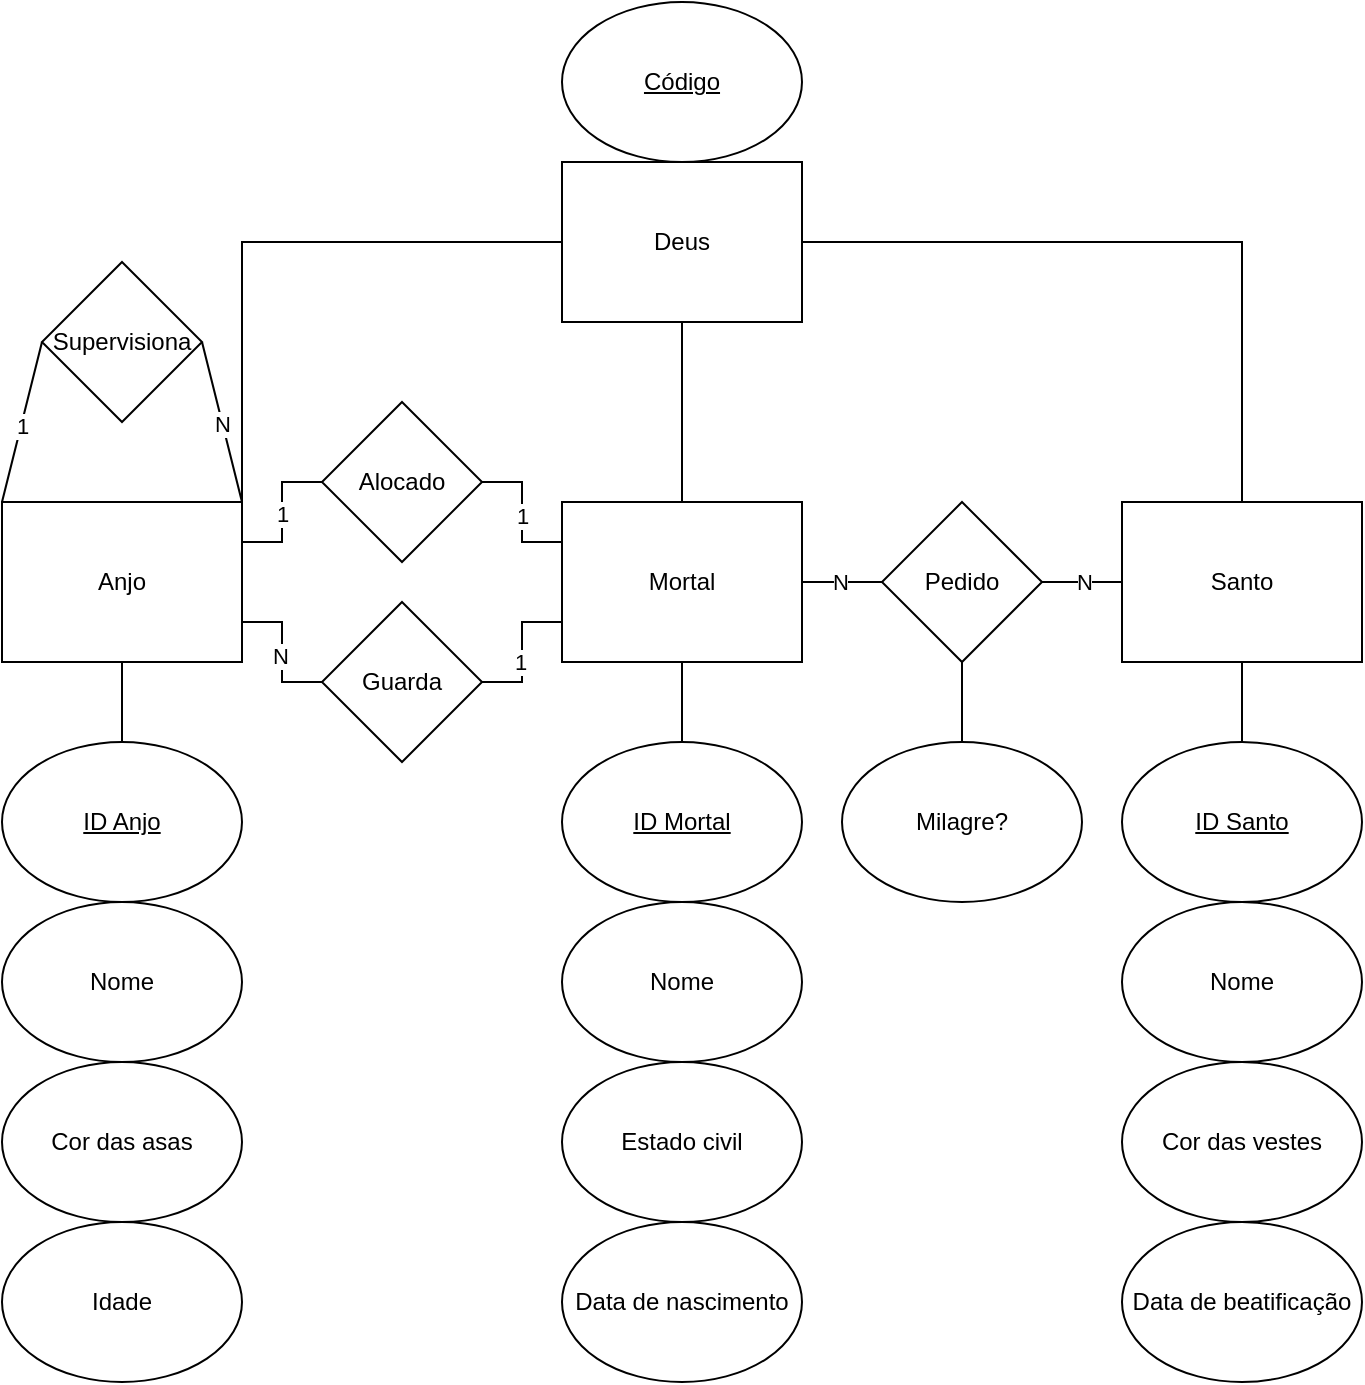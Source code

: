 <mxfile version="23.1.5" type="google">
  <diagram name="Página-1" id="xDE5nTpLmQxpRUiFiQ65">
    <mxGraphModel grid="1" page="1" gridSize="10" guides="1" tooltips="1" connect="1" arrows="1" fold="1" pageScale="1" pageWidth="827" pageHeight="1169" math="0" shadow="0">
      <root>
        <mxCell id="0" />
        <mxCell id="1" parent="0" />
        <mxCell id="wbrfr77zBKCYphScyeNv-21" style="edgeStyle=orthogonalEdgeStyle;rounded=0;orthogonalLoop=1;jettySize=auto;html=1;endArrow=none;endFill=0;exitX=1;exitY=0.75;exitDx=0;exitDy=0;" edge="1" parent="1" source="wbrfr77zBKCYphScyeNv-1" target="wbrfr77zBKCYphScyeNv-20">
          <mxGeometry relative="1" as="geometry" />
        </mxCell>
        <mxCell id="wbrfr77zBKCYphScyeNv-22" value="N" style="edgeLabel;html=1;align=center;verticalAlign=middle;resizable=0;points=[];" connectable="0" vertex="1" parent="wbrfr77zBKCYphScyeNv-21">
          <mxGeometry x="0.06" relative="1" as="geometry">
            <mxPoint x="-1" as="offset" />
          </mxGeometry>
        </mxCell>
        <mxCell id="wbrfr77zBKCYphScyeNv-44" style="edgeStyle=orthogonalEdgeStyle;rounded=0;orthogonalLoop=1;jettySize=auto;html=1;entryX=0.5;entryY=0;entryDx=0;entryDy=0;endArrow=none;endFill=0;" edge="1" parent="1" source="wbrfr77zBKCYphScyeNv-1" target="wbrfr77zBKCYphScyeNv-4">
          <mxGeometry relative="1" as="geometry" />
        </mxCell>
        <mxCell id="wbrfr77zBKCYphScyeNv-49" style="edgeStyle=orthogonalEdgeStyle;rounded=0;orthogonalLoop=1;jettySize=auto;html=1;entryX=0;entryY=0.5;entryDx=0;entryDy=0;exitX=1;exitY=0.25;exitDx=0;exitDy=0;endArrow=none;endFill=0;" edge="1" parent="1" source="wbrfr77zBKCYphScyeNv-1" target="wbrfr77zBKCYphScyeNv-48">
          <mxGeometry relative="1" as="geometry" />
        </mxCell>
        <mxCell id="wbrfr77zBKCYphScyeNv-51" value="1" style="edgeLabel;html=1;align=center;verticalAlign=middle;resizable=0;points=[];" connectable="0" vertex="1" parent="wbrfr77zBKCYphScyeNv-49">
          <mxGeometry x="-0.009" relative="1" as="geometry">
            <mxPoint as="offset" />
          </mxGeometry>
        </mxCell>
        <mxCell id="wbrfr77zBKCYphScyeNv-1" value="Anjo" style="rounded=0;whiteSpace=wrap;html=1;" vertex="1" parent="1">
          <mxGeometry x="80" y="320" width="120" height="80" as="geometry" />
        </mxCell>
        <mxCell id="wbrfr77zBKCYphScyeNv-25" style="edgeStyle=orthogonalEdgeStyle;rounded=0;orthogonalLoop=1;jettySize=auto;html=1;endArrow=none;endFill=0;" edge="1" parent="1" source="wbrfr77zBKCYphScyeNv-26" target="wbrfr77zBKCYphScyeNv-6">
          <mxGeometry relative="1" as="geometry" />
        </mxCell>
        <mxCell id="wbrfr77zBKCYphScyeNv-30" value="N" style="edgeLabel;html=1;align=center;verticalAlign=middle;resizable=0;points=[];" connectable="0" vertex="1" parent="wbrfr77zBKCYphScyeNv-25">
          <mxGeometry x="0.02" y="-2" relative="1" as="geometry">
            <mxPoint y="-2" as="offset" />
          </mxGeometry>
        </mxCell>
        <mxCell id="wbrfr77zBKCYphScyeNv-43" style="edgeStyle=orthogonalEdgeStyle;rounded=0;orthogonalLoop=1;jettySize=auto;html=1;entryX=0.5;entryY=0;entryDx=0;entryDy=0;endArrow=none;endFill=0;" edge="1" parent="1" source="wbrfr77zBKCYphScyeNv-2" target="wbrfr77zBKCYphScyeNv-10">
          <mxGeometry relative="1" as="geometry" />
        </mxCell>
        <mxCell id="wbrfr77zBKCYphScyeNv-2" value="Mortal" style="rounded=0;whiteSpace=wrap;html=1;" vertex="1" parent="1">
          <mxGeometry x="360" y="320" width="120" height="80" as="geometry" />
        </mxCell>
        <mxCell id="wbrfr77zBKCYphScyeNv-3" value="Cor das asas" style="ellipse;whiteSpace=wrap;html=1;" vertex="1" parent="1">
          <mxGeometry x="80" y="600" width="120" height="80" as="geometry" />
        </mxCell>
        <mxCell id="wbrfr77zBKCYphScyeNv-4" value="&lt;u&gt;ID Anjo&lt;br&gt;&lt;/u&gt;" style="ellipse;whiteSpace=wrap;html=1;" vertex="1" parent="1">
          <mxGeometry x="80" y="440" width="120" height="80" as="geometry" />
        </mxCell>
        <mxCell id="wbrfr77zBKCYphScyeNv-5" value="Idade" style="ellipse;whiteSpace=wrap;html=1;" vertex="1" parent="1">
          <mxGeometry x="80" y="680" width="120" height="80" as="geometry" />
        </mxCell>
        <mxCell id="wbrfr77zBKCYphScyeNv-41" style="edgeStyle=orthogonalEdgeStyle;rounded=0;orthogonalLoop=1;jettySize=auto;html=1;entryX=0.5;entryY=0;entryDx=0;entryDy=0;endArrow=none;endFill=0;" edge="1" parent="1" source="wbrfr77zBKCYphScyeNv-6" target="wbrfr77zBKCYphScyeNv-9">
          <mxGeometry relative="1" as="geometry" />
        </mxCell>
        <mxCell id="wbrfr77zBKCYphScyeNv-6" value="Santo" style="rounded=0;whiteSpace=wrap;html=1;" vertex="1" parent="1">
          <mxGeometry x="640" y="320" width="120" height="80" as="geometry" />
        </mxCell>
        <mxCell id="wbrfr77zBKCYphScyeNv-7" value="Cor das vestes" style="ellipse;whiteSpace=wrap;html=1;" vertex="1" parent="1">
          <mxGeometry x="640" y="600" width="120" height="80" as="geometry" />
        </mxCell>
        <mxCell id="wbrfr77zBKCYphScyeNv-8" value="Data de beatificação" style="ellipse;whiteSpace=wrap;html=1;" vertex="1" parent="1">
          <mxGeometry x="640" y="680" width="120" height="80" as="geometry" />
        </mxCell>
        <mxCell id="wbrfr77zBKCYphScyeNv-9" value="Nome" style="ellipse;whiteSpace=wrap;html=1;" vertex="1" parent="1">
          <mxGeometry x="640" y="520" width="120" height="80" as="geometry" />
        </mxCell>
        <mxCell id="wbrfr77zBKCYphScyeNv-10" value="Nome" style="ellipse;whiteSpace=wrap;html=1;" vertex="1" parent="1">
          <mxGeometry x="360" y="520" width="120" height="80" as="geometry" />
        </mxCell>
        <mxCell id="wbrfr77zBKCYphScyeNv-11" value="Milagre?" style="ellipse;whiteSpace=wrap;html=1;" vertex="1" parent="1">
          <mxGeometry x="500" y="440" width="120" height="80" as="geometry" />
        </mxCell>
        <mxCell id="wbrfr77zBKCYphScyeNv-12" value="Estado civil" style="ellipse;whiteSpace=wrap;html=1;" vertex="1" parent="1">
          <mxGeometry x="360" y="600" width="120" height="80" as="geometry" />
        </mxCell>
        <mxCell id="wbrfr77zBKCYphScyeNv-56" style="edgeStyle=orthogonalEdgeStyle;rounded=0;orthogonalLoop=1;jettySize=auto;html=1;entryX=1;entryY=0;entryDx=0;entryDy=0;endArrow=none;endFill=0;" edge="1" parent="1" source="wbrfr77zBKCYphScyeNv-14" target="wbrfr77zBKCYphScyeNv-1">
          <mxGeometry relative="1" as="geometry" />
        </mxCell>
        <mxCell id="wbrfr77zBKCYphScyeNv-57" style="edgeStyle=orthogonalEdgeStyle;rounded=0;orthogonalLoop=1;jettySize=auto;html=1;exitX=0.5;exitY=1;exitDx=0;exitDy=0;entryX=0.5;entryY=0;entryDx=0;entryDy=0;endArrow=none;endFill=0;" edge="1" parent="1" source="wbrfr77zBKCYphScyeNv-14" target="wbrfr77zBKCYphScyeNv-2">
          <mxGeometry relative="1" as="geometry" />
        </mxCell>
        <mxCell id="wbrfr77zBKCYphScyeNv-58" style="edgeStyle=orthogonalEdgeStyle;rounded=0;orthogonalLoop=1;jettySize=auto;html=1;entryX=0.5;entryY=0;entryDx=0;entryDy=0;endArrow=none;endFill=0;" edge="1" parent="1" source="wbrfr77zBKCYphScyeNv-14" target="wbrfr77zBKCYphScyeNv-6">
          <mxGeometry relative="1" as="geometry" />
        </mxCell>
        <mxCell id="wbrfr77zBKCYphScyeNv-14" value="Deus" style="rounded=0;whiteSpace=wrap;html=1;" vertex="1" parent="1">
          <mxGeometry x="360" y="150" width="120" height="80" as="geometry" />
        </mxCell>
        <mxCell id="wbrfr77zBKCYphScyeNv-16" style="rounded=0;orthogonalLoop=1;jettySize=auto;html=1;entryX=1;entryY=0;entryDx=0;entryDy=0;endArrow=none;endFill=0;exitX=1;exitY=0.5;exitDx=0;exitDy=0;" edge="1" parent="1" source="wbrfr77zBKCYphScyeNv-15" target="wbrfr77zBKCYphScyeNv-1">
          <mxGeometry relative="1" as="geometry" />
        </mxCell>
        <mxCell id="wbrfr77zBKCYphScyeNv-38" value="N" style="edgeLabel;html=1;align=center;verticalAlign=middle;resizable=0;points=[];" connectable="0" vertex="1" parent="wbrfr77zBKCYphScyeNv-16">
          <mxGeometry x="0.011" relative="1" as="geometry">
            <mxPoint as="offset" />
          </mxGeometry>
        </mxCell>
        <mxCell id="wbrfr77zBKCYphScyeNv-17" style="rounded=0;orthogonalLoop=1;jettySize=auto;html=1;endArrow=none;endFill=0;exitX=0;exitY=0;exitDx=0;exitDy=0;entryX=0;entryY=0.5;entryDx=0;entryDy=0;" edge="1" parent="1" source="wbrfr77zBKCYphScyeNv-1" target="wbrfr77zBKCYphScyeNv-15">
          <mxGeometry relative="1" as="geometry">
            <mxPoint x="100" y="220" as="sourcePoint" />
            <Array as="points" />
          </mxGeometry>
        </mxCell>
        <mxCell id="wbrfr77zBKCYphScyeNv-19" value="1" style="edgeLabel;html=1;align=center;verticalAlign=middle;resizable=0;points=[];" connectable="0" vertex="1" parent="wbrfr77zBKCYphScyeNv-17">
          <mxGeometry x="0.207" y="-3" relative="1" as="geometry">
            <mxPoint x="-5" y="10" as="offset" />
          </mxGeometry>
        </mxCell>
        <mxCell id="wbrfr77zBKCYphScyeNv-15" value="Supervisiona" style="rhombus;whiteSpace=wrap;html=1;" vertex="1" parent="1">
          <mxGeometry x="100" y="200" width="80" height="80" as="geometry" />
        </mxCell>
        <mxCell id="wbrfr77zBKCYphScyeNv-23" style="edgeStyle=orthogonalEdgeStyle;rounded=0;orthogonalLoop=1;jettySize=auto;html=1;endArrow=none;endFill=0;entryX=0;entryY=0.75;entryDx=0;entryDy=0;" edge="1" parent="1" source="wbrfr77zBKCYphScyeNv-20" target="wbrfr77zBKCYphScyeNv-2">
          <mxGeometry relative="1" as="geometry" />
        </mxCell>
        <mxCell id="wbrfr77zBKCYphScyeNv-24" value="1" style="edgeLabel;html=1;align=center;verticalAlign=middle;resizable=0;points=[];" connectable="0" vertex="1" parent="wbrfr77zBKCYphScyeNv-23">
          <mxGeometry x="-0.14" y="1" relative="1" as="geometry">
            <mxPoint as="offset" />
          </mxGeometry>
        </mxCell>
        <mxCell id="wbrfr77zBKCYphScyeNv-20" value="Guarda" style="rhombus;whiteSpace=wrap;html=1;" vertex="1" parent="1">
          <mxGeometry x="240" y="370" width="80" height="80" as="geometry" />
        </mxCell>
        <mxCell id="wbrfr77zBKCYphScyeNv-27" value="" style="edgeStyle=orthogonalEdgeStyle;rounded=0;orthogonalLoop=1;jettySize=auto;html=1;endArrow=none;endFill=0;" edge="1" parent="1" source="wbrfr77zBKCYphScyeNv-2" target="wbrfr77zBKCYphScyeNv-26">
          <mxGeometry relative="1" as="geometry">
            <mxPoint x="480" y="360" as="sourcePoint" />
            <mxPoint x="640" y="360" as="targetPoint" />
          </mxGeometry>
        </mxCell>
        <mxCell id="wbrfr77zBKCYphScyeNv-29" value="N" style="edgeLabel;html=1;align=center;verticalAlign=middle;resizable=0;points=[];" connectable="0" vertex="1" parent="wbrfr77zBKCYphScyeNv-27">
          <mxGeometry x="-0.06" relative="1" as="geometry">
            <mxPoint as="offset" />
          </mxGeometry>
        </mxCell>
        <mxCell id="wbrfr77zBKCYphScyeNv-42" style="edgeStyle=orthogonalEdgeStyle;rounded=0;orthogonalLoop=1;jettySize=auto;html=1;entryX=0.5;entryY=0;entryDx=0;entryDy=0;endArrow=none;endFill=0;" edge="1" parent="1" source="wbrfr77zBKCYphScyeNv-26" target="wbrfr77zBKCYphScyeNv-11">
          <mxGeometry relative="1" as="geometry" />
        </mxCell>
        <mxCell id="wbrfr77zBKCYphScyeNv-26" value="Pedido" style="rhombus;whiteSpace=wrap;html=1;" vertex="1" parent="1">
          <mxGeometry x="520" y="320" width="80" height="80" as="geometry" />
        </mxCell>
        <mxCell id="wbrfr77zBKCYphScyeNv-50" style="edgeStyle=orthogonalEdgeStyle;rounded=0;orthogonalLoop=1;jettySize=auto;html=1;entryX=0;entryY=0.25;entryDx=0;entryDy=0;endArrow=none;endFill=0;" edge="1" parent="1" source="wbrfr77zBKCYphScyeNv-48" target="wbrfr77zBKCYphScyeNv-2">
          <mxGeometry relative="1" as="geometry" />
        </mxCell>
        <mxCell id="wbrfr77zBKCYphScyeNv-52" value="1" style="edgeLabel;html=1;align=center;verticalAlign=middle;resizable=0;points=[];" connectable="0" vertex="1" parent="wbrfr77zBKCYphScyeNv-50">
          <mxGeometry x="0.038" relative="1" as="geometry">
            <mxPoint as="offset" />
          </mxGeometry>
        </mxCell>
        <mxCell id="wbrfr77zBKCYphScyeNv-48" value="Alocado" style="rhombus;whiteSpace=wrap;html=1;" vertex="1" parent="1">
          <mxGeometry x="240" y="270" width="80" height="80" as="geometry" />
        </mxCell>
        <mxCell id="wbrfr77zBKCYphScyeNv-53" value="Data de nascimento" style="ellipse;whiteSpace=wrap;html=1;" vertex="1" parent="1">
          <mxGeometry x="360" y="680" width="120" height="80" as="geometry" />
        </mxCell>
        <mxCell id="wbrfr77zBKCYphScyeNv-54" value="&lt;u&gt;Código&lt;/u&gt;" style="ellipse;whiteSpace=wrap;html=1;" vertex="1" parent="1">
          <mxGeometry x="360" y="70" width="120" height="80" as="geometry" />
        </mxCell>
        <mxCell id="WLVfXM_EKroSEXZRM-jR-4" value="Nome" style="ellipse;whiteSpace=wrap;html=1;" vertex="1" parent="1">
          <mxGeometry x="80" y="520" width="120" height="80" as="geometry" />
        </mxCell>
        <mxCell id="WLVfXM_EKroSEXZRM-jR-5" value="&lt;u&gt;ID Mortal&lt;/u&gt;" style="ellipse;whiteSpace=wrap;html=1;" vertex="1" parent="1">
          <mxGeometry x="360" y="440" width="120" height="80" as="geometry" />
        </mxCell>
        <mxCell id="WLVfXM_EKroSEXZRM-jR-7" value="&lt;u&gt;ID Santo&lt;/u&gt;" style="ellipse;whiteSpace=wrap;html=1;" vertex="1" parent="1">
          <mxGeometry x="640" y="440" width="120" height="80" as="geometry" />
        </mxCell>
      </root>
    </mxGraphModel>
  </diagram>
</mxfile>

